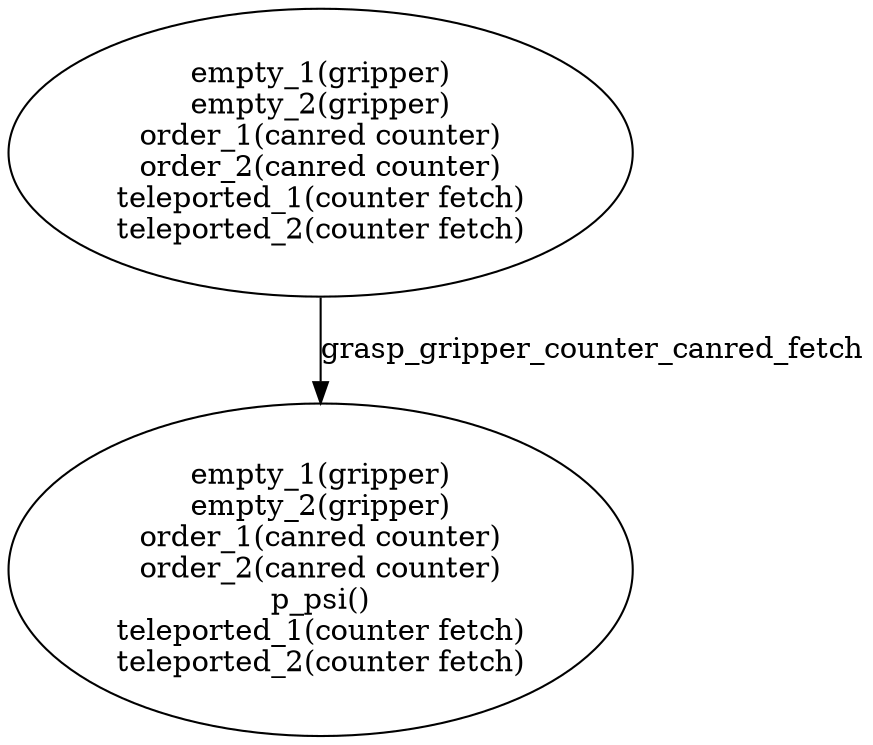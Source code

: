 strict digraph  {
1 [label="empty_1(gripper)\nempty_2(gripper)\norder_1(canred counter)\norder_2(canred counter)\nteleported_1(counter fetch)\nteleported_2(counter fetch)"];
2 [label="empty_1(gripper)\nempty_2(gripper)\norder_1(canred counter)\norder_2(canred counter)\np_psi()\nteleported_1(counter fetch)\nteleported_2(counter fetch)"];
1 -> 2  [label=grasp_gripper_counter_canred_fetch];
}
